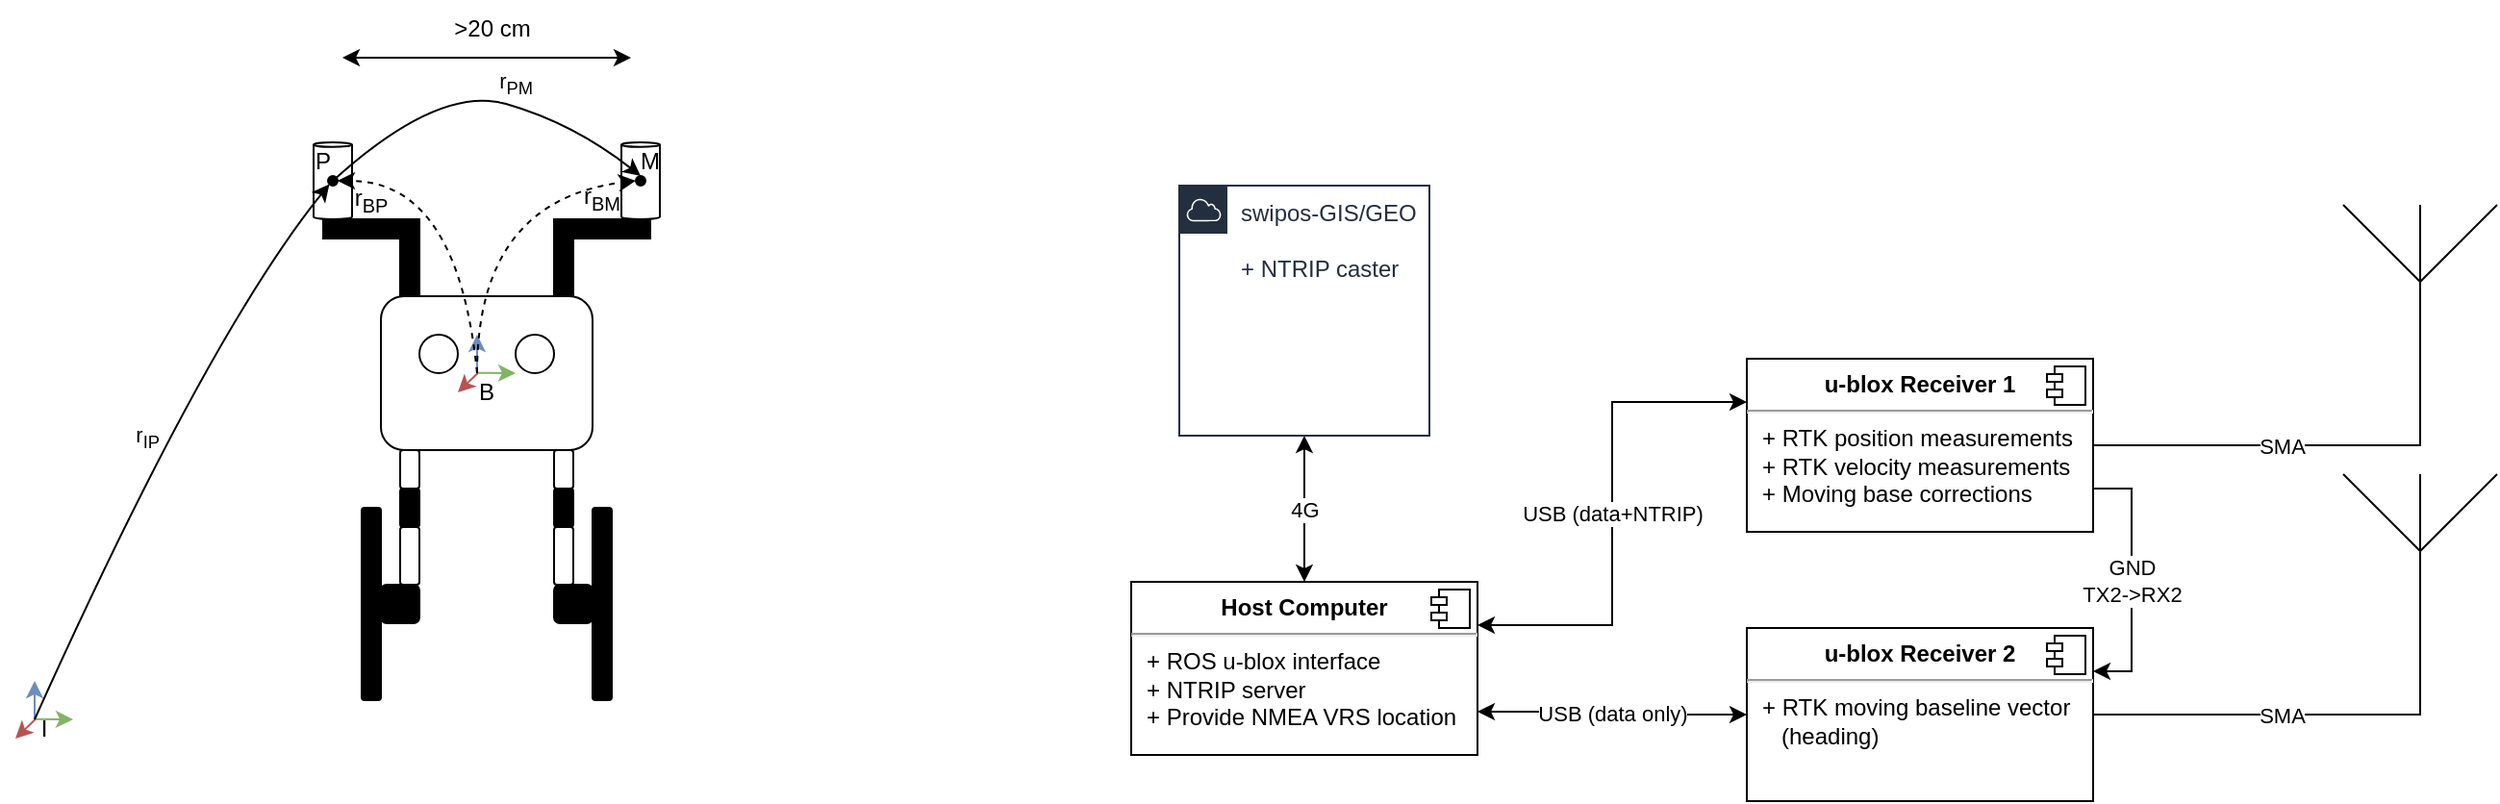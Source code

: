 <?xml version="1.0" encoding="UTF-8"?>
<mxfile version="18.0.7" type="google">
  <diagram id="7D66MGIY-8fQ-aHx7Jhr" name="Page-1">
    <mxGraphModel dx="1422" dy="1032" grid="1" gridSize="10" guides="1" tooltips="1" connect="1" arrows="1" fold="1" page="1" pageScale="1" pageWidth="500" pageHeight="200" math="0" shadow="0">
      <root>
        <mxCell id="0" />
        <mxCell id="1" parent="0" />
        <mxCell id="HUDDK24gcIDssC1cb0vI-1" value="" style="rounded=1;whiteSpace=wrap;html=1;fillColor=#000000;" parent="1" vertex="1">
          <mxGeometry x="200" y="74" width="10" height="100" as="geometry" />
        </mxCell>
        <mxCell id="HUDDK24gcIDssC1cb0vI-2" value="" style="rounded=1;whiteSpace=wrap;html=1;fillColor=#000000;" parent="1" vertex="1">
          <mxGeometry x="320" y="74" width="10" height="100" as="geometry" />
        </mxCell>
        <mxCell id="HUDDK24gcIDssC1cb0vI-3" value="" style="rounded=1;whiteSpace=wrap;html=1;fillColor=#000000;" parent="1" vertex="1">
          <mxGeometry x="210" y="114" width="20" height="20" as="geometry" />
        </mxCell>
        <mxCell id="HUDDK24gcIDssC1cb0vI-4" value="" style="rounded=1;whiteSpace=wrap;html=1;fillColor=#000000;" parent="1" vertex="1">
          <mxGeometry x="300" y="114" width="20" height="20" as="geometry" />
        </mxCell>
        <mxCell id="HUDDK24gcIDssC1cb0vI-5" value="" style="rounded=1;whiteSpace=wrap;html=1;fillColor=#000000;" parent="1" vertex="1">
          <mxGeometry x="220" y="64" width="10" height="20" as="geometry" />
        </mxCell>
        <mxCell id="HUDDK24gcIDssC1cb0vI-6" value="" style="rounded=1;whiteSpace=wrap;html=1;fillColor=#000000;" parent="1" vertex="1">
          <mxGeometry x="300" y="64" width="10" height="20" as="geometry" />
        </mxCell>
        <mxCell id="HUDDK24gcIDssC1cb0vI-7" value="" style="rounded=1;whiteSpace=wrap;html=1;fillColor=none;" parent="1" vertex="1">
          <mxGeometry x="220" y="84" width="10" height="30" as="geometry" />
        </mxCell>
        <mxCell id="HUDDK24gcIDssC1cb0vI-8" value="" style="rounded=1;whiteSpace=wrap;html=1;fillColor=none;" parent="1" vertex="1">
          <mxGeometry x="300" y="84" width="10" height="30" as="geometry" />
        </mxCell>
        <mxCell id="HUDDK24gcIDssC1cb0vI-10" value="" style="rounded=1;whiteSpace=wrap;html=1;fillColor=none;" parent="1" vertex="1">
          <mxGeometry x="220" y="44" width="10" height="20" as="geometry" />
        </mxCell>
        <mxCell id="HUDDK24gcIDssC1cb0vI-11" value="" style="rounded=1;whiteSpace=wrap;html=1;fillColor=none;" parent="1" vertex="1">
          <mxGeometry x="300" y="44" width="10" height="20" as="geometry" />
        </mxCell>
        <mxCell id="HUDDK24gcIDssC1cb0vI-12" value="" style="rounded=1;whiteSpace=wrap;html=1;fillColor=none;" parent="1" vertex="1">
          <mxGeometry x="210" y="-36" width="110" height="80" as="geometry" />
        </mxCell>
        <mxCell id="HUDDK24gcIDssC1cb0vI-13" value="" style="ellipse;whiteSpace=wrap;html=1;aspect=fixed;fillColor=default;" parent="1" vertex="1">
          <mxGeometry x="230" y="-16" width="20" height="20" as="geometry" />
        </mxCell>
        <mxCell id="HUDDK24gcIDssC1cb0vI-14" value="" style="ellipse;whiteSpace=wrap;html=1;aspect=fixed;fillColor=none;" parent="1" vertex="1">
          <mxGeometry x="280" y="-16" width="20" height="20" as="geometry" />
        </mxCell>
        <mxCell id="HUDDK24gcIDssC1cb0vI-17" value="" style="shape=cylinder3;whiteSpace=wrap;html=1;boundedLbl=1;backgroundOutline=1;size=1.19;fillColor=none;" parent="1" vertex="1">
          <mxGeometry x="175" y="-116" width="20" height="40" as="geometry" />
        </mxCell>
        <mxCell id="HUDDK24gcIDssC1cb0vI-18" value="" style="shape=cylinder3;whiteSpace=wrap;html=1;boundedLbl=1;backgroundOutline=1;size=1.19;fillColor=none;" parent="1" vertex="1">
          <mxGeometry x="335" y="-116" width="20" height="40" as="geometry" />
        </mxCell>
        <mxCell id="HUDDK24gcIDssC1cb0vI-19" value="" style="rounded=0;whiteSpace=wrap;html=1;fillColor=#000000;" parent="1" vertex="1">
          <mxGeometry x="180" y="-76" width="50" height="10" as="geometry" />
        </mxCell>
        <mxCell id="HUDDK24gcIDssC1cb0vI-20" value="" style="rounded=0;whiteSpace=wrap;html=1;fillColor=#000000;" parent="1" vertex="1">
          <mxGeometry x="300" y="-76" width="50" height="10" as="geometry" />
        </mxCell>
        <mxCell id="HUDDK24gcIDssC1cb0vI-21" value="" style="rounded=0;whiteSpace=wrap;html=1;fillColor=#000000;direction=south;" parent="1" vertex="1">
          <mxGeometry x="220" y="-66" width="10" height="30" as="geometry" />
        </mxCell>
        <mxCell id="HUDDK24gcIDssC1cb0vI-22" value="" style="rounded=0;whiteSpace=wrap;html=1;fillColor=#000000;direction=south;" parent="1" vertex="1">
          <mxGeometry x="300" y="-66" width="10" height="30" as="geometry" />
        </mxCell>
        <mxCell id="HUDDK24gcIDssC1cb0vI-23" value="" style="ellipse;whiteSpace=wrap;html=1;aspect=fixed;fillColor=#000000;" parent="1" vertex="1">
          <mxGeometry x="182.5" y="-98.5" width="5" height="5" as="geometry" />
        </mxCell>
        <mxCell id="HUDDK24gcIDssC1cb0vI-24" value="" style="ellipse;whiteSpace=wrap;html=1;aspect=fixed;fillColor=#000000;" parent="1" vertex="1">
          <mxGeometry x="342.5" y="-98.5" width="5" height="5" as="geometry" />
        </mxCell>
        <mxCell id="HUDDK24gcIDssC1cb0vI-25" value="" style="endArrow=classic;html=1;rounded=0;fillColor=#d5e8d4;strokeColor=#82b366;" parent="1" edge="1">
          <mxGeometry width="50" height="50" relative="1" as="geometry">
            <mxPoint x="260.003" y="3.867" as="sourcePoint" />
            <mxPoint x="280" y="4" as="targetPoint" />
          </mxGeometry>
        </mxCell>
        <mxCell id="HUDDK24gcIDssC1cb0vI-29" value="B" style="text;html=1;strokeColor=none;fillColor=none;align=center;verticalAlign=middle;whiteSpace=wrap;rounded=0;" parent="1" vertex="1">
          <mxGeometry x="255" y="4" width="20" height="20" as="geometry" />
        </mxCell>
        <mxCell id="HUDDK24gcIDssC1cb0vI-26" value="" style="endArrow=classic;html=1;rounded=0;fillColor=#f8cecc;strokeColor=#b85450;" parent="1" edge="1">
          <mxGeometry width="50" height="50" relative="1" as="geometry">
            <mxPoint x="260.333" y="3.997" as="sourcePoint" />
            <mxPoint x="250" y="14" as="targetPoint" />
          </mxGeometry>
        </mxCell>
        <mxCell id="HUDDK24gcIDssC1cb0vI-27" value="" style="endArrow=classic;html=1;rounded=0;fillColor=#dae8fc;strokeColor=#6c8ebf;" parent="1" edge="1">
          <mxGeometry width="50" height="50" relative="1" as="geometry">
            <mxPoint x="260.003" y="3.997" as="sourcePoint" />
            <mxPoint x="260" y="-16" as="targetPoint" />
          </mxGeometry>
        </mxCell>
        <mxCell id="HUDDK24gcIDssC1cb0vI-35" value="" style="curved=1;endArrow=classic;html=1;rounded=0;exitX=0.25;exitY=0;exitDx=0;exitDy=0;entryX=1;entryY=0.5;entryDx=0;entryDy=0;dashed=1;" parent="1" source="HUDDK24gcIDssC1cb0vI-29" target="HUDDK24gcIDssC1cb0vI-23" edge="1">
          <mxGeometry width="50" height="50" relative="1" as="geometry">
            <mxPoint x="170" y="-36" as="sourcePoint" />
            <mxPoint x="220" y="-86" as="targetPoint" />
            <Array as="points">
              <mxPoint x="250" y="-96" />
            </Array>
          </mxGeometry>
        </mxCell>
        <mxCell id="HUDDK24gcIDssC1cb0vI-37" value="P" style="text;html=1;strokeColor=none;fillColor=none;align=center;verticalAlign=middle;whiteSpace=wrap;rounded=0;" parent="1" vertex="1">
          <mxGeometry x="170" y="-116" width="20" height="20" as="geometry" />
        </mxCell>
        <mxCell id="HUDDK24gcIDssC1cb0vI-36" value="" style="curved=1;endArrow=classic;html=1;rounded=0;exitX=0.25;exitY=0;exitDx=0;exitDy=0;entryX=0;entryY=0.5;entryDx=0;entryDy=0;dashed=1;" parent="1" source="HUDDK24gcIDssC1cb0vI-29" target="HUDDK24gcIDssC1cb0vI-24" edge="1">
          <mxGeometry width="50" height="50" relative="1" as="geometry">
            <mxPoint x="270" y="14" as="sourcePoint" />
            <mxPoint x="200" y="-86.0" as="targetPoint" />
            <Array as="points">
              <mxPoint x="260" y="-86" />
            </Array>
          </mxGeometry>
        </mxCell>
        <mxCell id="HUDDK24gcIDssC1cb0vI-38" value="M" style="text;html=1;strokeColor=none;fillColor=none;align=center;verticalAlign=middle;whiteSpace=wrap;rounded=0;" parent="1" vertex="1">
          <mxGeometry x="345" y="-116" width="10" height="20" as="geometry" />
        </mxCell>
        <mxCell id="HUDDK24gcIDssC1cb0vI-39" value="r&lt;sub&gt;BP&lt;/sub&gt;" style="text;html=1;strokeColor=none;fillColor=none;align=center;verticalAlign=middle;whiteSpace=wrap;rounded=0;" parent="1" vertex="1">
          <mxGeometry x="190" y="-96" width="30" height="20" as="geometry" />
        </mxCell>
        <mxCell id="HUDDK24gcIDssC1cb0vI-40" value="r&lt;sub&gt;BM&lt;/sub&gt;" style="text;html=1;strokeColor=none;fillColor=none;align=center;verticalAlign=middle;whiteSpace=wrap;rounded=0;" parent="1" vertex="1">
          <mxGeometry x="310" y="-98.5" width="30" height="22.5" as="geometry" />
        </mxCell>
        <mxCell id="HUDDK24gcIDssC1cb0vI-47" value="" style="endArrow=classic;html=1;rounded=0;endFill=1;startArrow=classic;startFill=1;" parent="1" edge="1">
          <mxGeometry width="50" height="50" relative="1" as="geometry">
            <mxPoint x="190" y="-160" as="sourcePoint" />
            <mxPoint x="340" y="-160" as="targetPoint" />
          </mxGeometry>
        </mxCell>
        <mxCell id="HUDDK24gcIDssC1cb0vI-48" value="&amp;gt;20 cm" style="text;html=1;strokeColor=none;fillColor=none;align=center;verticalAlign=middle;whiteSpace=wrap;rounded=0;" parent="1" vertex="1">
          <mxGeometry x="237.5" y="-190" width="60" height="30" as="geometry" />
        </mxCell>
        <mxCell id="HUDDK24gcIDssC1cb0vI-61" value="" style="endArrow=classic;html=1;rounded=0;fillColor=#d5e8d4;strokeColor=#82b366;" parent="1" edge="1">
          <mxGeometry width="50" height="50" relative="1" as="geometry">
            <mxPoint x="30.003" y="183.867" as="sourcePoint" />
            <mxPoint x="50" y="184" as="targetPoint" />
          </mxGeometry>
        </mxCell>
        <mxCell id="HUDDK24gcIDssC1cb0vI-62" value="" style="endArrow=classic;html=1;rounded=0;fillColor=#f8cecc;strokeColor=#b85450;" parent="1" edge="1">
          <mxGeometry width="50" height="50" relative="1" as="geometry">
            <mxPoint x="30.333" y="183.997" as="sourcePoint" />
            <mxPoint x="20" y="194" as="targetPoint" />
          </mxGeometry>
        </mxCell>
        <mxCell id="HUDDK24gcIDssC1cb0vI-63" value="" style="endArrow=classic;html=1;rounded=0;fillColor=#dae8fc;strokeColor=#6c8ebf;" parent="1" edge="1">
          <mxGeometry width="50" height="50" relative="1" as="geometry">
            <mxPoint x="30.003" y="183.997" as="sourcePoint" />
            <mxPoint x="30" y="164" as="targetPoint" />
          </mxGeometry>
        </mxCell>
        <mxCell id="HUDDK24gcIDssC1cb0vI-64" value="I" style="text;html=1;strokeColor=none;fillColor=none;align=center;verticalAlign=middle;whiteSpace=wrap;rounded=0;" parent="1" vertex="1">
          <mxGeometry x="30" y="184" width="10" height="10" as="geometry" />
        </mxCell>
        <mxCell id="HUDDK24gcIDssC1cb0vI-65" value="r&lt;sub&gt;IP&lt;/sub&gt;" style="curved=1;endArrow=classic;html=1;rounded=0;entryX=0;entryY=1;entryDx=0;entryDy=0;verticalAlign=middle;align=right;" parent="1" target="HUDDK24gcIDssC1cb0vI-23" edge="1">
          <mxGeometry width="50" height="50" relative="1" as="geometry">
            <mxPoint x="30" y="184" as="sourcePoint" />
            <mxPoint x="160" y="-66" as="targetPoint" />
            <Array as="points">
              <mxPoint x="120" y="-16" />
            </Array>
          </mxGeometry>
        </mxCell>
        <mxCell id="HUDDK24gcIDssC1cb0vI-66" value="r&lt;sub&gt;PM&lt;/sub&gt;" style="curved=1;endArrow=classic;html=1;rounded=0;verticalAlign=middle;align=right;exitX=0.75;exitY=1;exitDx=0;exitDy=0;entryX=0.5;entryY=0;entryDx=0;entryDy=0;" parent="1" source="HUDDK24gcIDssC1cb0vI-37" target="HUDDK24gcIDssC1cb0vI-24" edge="1">
          <mxGeometry x="0.277" y="14" width="50" height="50" relative="1" as="geometry">
            <mxPoint x="170" y="-26" as="sourcePoint" />
            <mxPoint x="290" y="-136" as="targetPoint" />
            <Array as="points">
              <mxPoint x="240" y="-146" />
              <mxPoint x="310" y="-126" />
            </Array>
            <mxPoint as="offset" />
          </mxGeometry>
        </mxCell>
        <mxCell id="4EV7TyqLWMLg5GmtII-t-3" value="" style="verticalLabelPosition=bottom;shadow=0;dashed=0;align=center;html=1;verticalAlign=top;shape=mxgraph.electrical.radio.aerial_-_antenna_1;" parent="1" vertex="1">
          <mxGeometry x="1230" y="-83.5" width="80" height="100" as="geometry" />
        </mxCell>
        <mxCell id="4EV7TyqLWMLg5GmtII-t-4" value="" style="verticalLabelPosition=bottom;shadow=0;dashed=0;align=center;html=1;verticalAlign=top;shape=mxgraph.electrical.radio.aerial_-_antenna_1;" parent="1" vertex="1">
          <mxGeometry x="1230" y="56.5" width="80" height="100" as="geometry" />
        </mxCell>
        <mxCell id="QfPg216CYasEsc_F495I-9" value="4G" style="edgeStyle=orthogonalEdgeStyle;rounded=0;orthogonalLoop=1;jettySize=auto;html=1;exitX=0.5;exitY=0;exitDx=0;exitDy=0;entryX=0.5;entryY=1;entryDx=0;entryDy=0;fontColor=#000000;startArrow=classic;startFill=1;endArrow=classic;endFill=1;" parent="1" source="4EV7TyqLWMLg5GmtII-t-18" target="QfPg216CYasEsc_F495I-5" edge="1">
          <mxGeometry relative="1" as="geometry" />
        </mxCell>
        <mxCell id="4EV7TyqLWMLg5GmtII-t-18" value="&lt;p style=&quot;margin:0px;margin-top:6px;text-align:center;&quot;&gt;&lt;b&gt;Host Computer&lt;/b&gt;&lt;/p&gt;&lt;hr&gt;&lt;p style=&quot;margin:0px;margin-left:8px;&quot;&gt;+ ROS u-blox interface&lt;br&gt;+ NTRIP server&lt;/p&gt;&lt;p style=&quot;margin:0px;margin-left:8px;&quot;&gt;+ Provide NMEA VRS location&lt;/p&gt;" style="align=left;overflow=fill;html=1;dropTarget=0;fontColor=#000000;" parent="1" vertex="1">
          <mxGeometry x="600" y="112.5" width="180" height="90" as="geometry" />
        </mxCell>
        <mxCell id="4EV7TyqLWMLg5GmtII-t-19" value="" style="shape=component;jettyWidth=8;jettyHeight=4;fontColor=#000000;" parent="4EV7TyqLWMLg5GmtII-t-18" vertex="1">
          <mxGeometry x="1" width="20" height="20" relative="1" as="geometry">
            <mxPoint x="-24" y="4" as="offset" />
          </mxGeometry>
        </mxCell>
        <mxCell id="QfPg216CYasEsc_F495I-1" value="USB (data+NTRIP)" style="edgeStyle=orthogonalEdgeStyle;rounded=0;orthogonalLoop=1;jettySize=auto;html=1;exitX=0;exitY=0.25;exitDx=0;exitDy=0;entryX=1;entryY=0.25;entryDx=0;entryDy=0;startArrow=classic;startFill=1;" parent="1" source="4EV7TyqLWMLg5GmtII-t-20" target="4EV7TyqLWMLg5GmtII-t-18" edge="1">
          <mxGeometry relative="1" as="geometry" />
        </mxCell>
        <mxCell id="QfPg216CYasEsc_F495I-7" value="SMA" style="edgeStyle=orthogonalEdgeStyle;rounded=0;orthogonalLoop=1;jettySize=auto;html=1;exitX=1;exitY=0.5;exitDx=0;exitDy=0;entryX=0.5;entryY=1;entryDx=0;entryDy=0;entryPerimeter=0;fontColor=#000000;startArrow=none;startFill=0;endArrow=none;endFill=0;" parent="1" source="4EV7TyqLWMLg5GmtII-t-20" target="4EV7TyqLWMLg5GmtII-t-3" edge="1">
          <mxGeometry relative="1" as="geometry" />
        </mxCell>
        <mxCell id="4EV7TyqLWMLg5GmtII-t-20" value="&lt;p style=&quot;margin:0px;margin-top:6px;text-align:center;&quot;&gt;&lt;b&gt;u-blox Receiver 1&lt;/b&gt;&lt;/p&gt;&lt;hr&gt;&lt;p style=&quot;margin:0px;margin-left:8px;&quot;&gt;+ RTK position measurements&lt;/p&gt;&lt;p style=&quot;margin:0px;margin-left:8px;&quot;&gt;+ RTK velocity measurements&lt;/p&gt;&lt;p style=&quot;margin:0px;margin-left:8px;&quot;&gt;+ Moving base corrections&lt;/p&gt;" style="align=left;overflow=fill;html=1;dropTarget=0;fontColor=#000000;" parent="1" vertex="1">
          <mxGeometry x="920" y="-3.5" width="180" height="90" as="geometry" />
        </mxCell>
        <mxCell id="4EV7TyqLWMLg5GmtII-t-21" value="" style="shape=component;jettyWidth=8;jettyHeight=4;fontColor=#000000;" parent="4EV7TyqLWMLg5GmtII-t-20" vertex="1">
          <mxGeometry x="1" width="20" height="20" relative="1" as="geometry">
            <mxPoint x="-24" y="4" as="offset" />
          </mxGeometry>
        </mxCell>
        <mxCell id="QfPg216CYasEsc_F495I-2" value="USB (data only)" style="edgeStyle=orthogonalEdgeStyle;rounded=0;orthogonalLoop=1;jettySize=auto;html=1;exitX=0;exitY=0.5;exitDx=0;exitDy=0;entryX=1;entryY=0.75;entryDx=0;entryDy=0;startArrow=classic;startFill=1;" parent="1" source="4EV7TyqLWMLg5GmtII-t-22" target="4EV7TyqLWMLg5GmtII-t-18" edge="1">
          <mxGeometry relative="1" as="geometry" />
        </mxCell>
        <mxCell id="QfPg216CYasEsc_F495I-8" value="SMA" style="edgeStyle=orthogonalEdgeStyle;rounded=0;orthogonalLoop=1;jettySize=auto;html=1;exitX=1;exitY=0.5;exitDx=0;exitDy=0;entryX=0.5;entryY=1;entryDx=0;entryDy=0;entryPerimeter=0;fontColor=#000000;startArrow=none;startFill=0;endArrow=none;endFill=0;" parent="1" source="4EV7TyqLWMLg5GmtII-t-22" target="4EV7TyqLWMLg5GmtII-t-4" edge="1">
          <mxGeometry relative="1" as="geometry" />
        </mxCell>
        <mxCell id="QfPg216CYasEsc_F495I-10" value="GND&lt;br&gt;TX2-&amp;gt;RX2" style="edgeStyle=orthogonalEdgeStyle;rounded=0;orthogonalLoop=1;jettySize=auto;html=1;exitX=1;exitY=0.25;exitDx=0;exitDy=0;entryX=1;entryY=0.75;entryDx=0;entryDy=0;fontColor=#000000;startArrow=classic;startFill=1;endArrow=none;endFill=0;" parent="1" source="4EV7TyqLWMLg5GmtII-t-22" target="4EV7TyqLWMLg5GmtII-t-20" edge="1">
          <mxGeometry relative="1" as="geometry" />
        </mxCell>
        <mxCell id="4EV7TyqLWMLg5GmtII-t-22" value="&lt;p style=&quot;margin:0px;margin-top:6px;text-align:center;&quot;&gt;&lt;b&gt;u-blox Receiver 2&lt;/b&gt;&lt;/p&gt;&lt;hr&gt;&lt;p style=&quot;margin:0px;margin-left:8px;&quot;&gt;+ RTK moving baseline vector&lt;/p&gt;&lt;p style=&quot;margin:0px;margin-left:8px;&quot;&gt;&amp;nbsp; &amp;nbsp;(heading)&lt;/p&gt;" style="align=left;overflow=fill;html=1;dropTarget=0;fontColor=#000000;" parent="1" vertex="1">
          <mxGeometry x="920" y="136.5" width="180" height="90" as="geometry" />
        </mxCell>
        <mxCell id="4EV7TyqLWMLg5GmtII-t-23" value="" style="shape=component;jettyWidth=8;jettyHeight=4;fontColor=#000000;" parent="4EV7TyqLWMLg5GmtII-t-22" vertex="1">
          <mxGeometry x="1" width="20" height="20" relative="1" as="geometry">
            <mxPoint x="-24" y="4" as="offset" />
          </mxGeometry>
        </mxCell>
        <mxCell id="QfPg216CYasEsc_F495I-5" value="swipos-GIS/GEO&lt;br&gt;&lt;br&gt;+ NTRIP caster" style="points=[[0,0],[0.25,0],[0.5,0],[0.75,0],[1,0],[1,0.25],[1,0.5],[1,0.75],[1,1],[0.75,1],[0.5,1],[0.25,1],[0,1],[0,0.75],[0,0.5],[0,0.25]];outlineConnect=0;gradientColor=none;html=1;whiteSpace=wrap;fontSize=12;fontStyle=0;container=1;pointerEvents=0;collapsible=0;recursiveResize=0;shape=mxgraph.aws4.group;grIcon=mxgraph.aws4.group_aws_cloud;strokeColor=#232F3E;fillColor=none;verticalAlign=top;align=left;spacingLeft=30;fontColor=#232F3E;dashed=0;" parent="1" vertex="1">
          <mxGeometry x="625" y="-93.5" width="130" height="130" as="geometry" />
        </mxCell>
      </root>
    </mxGraphModel>
  </diagram>
</mxfile>
